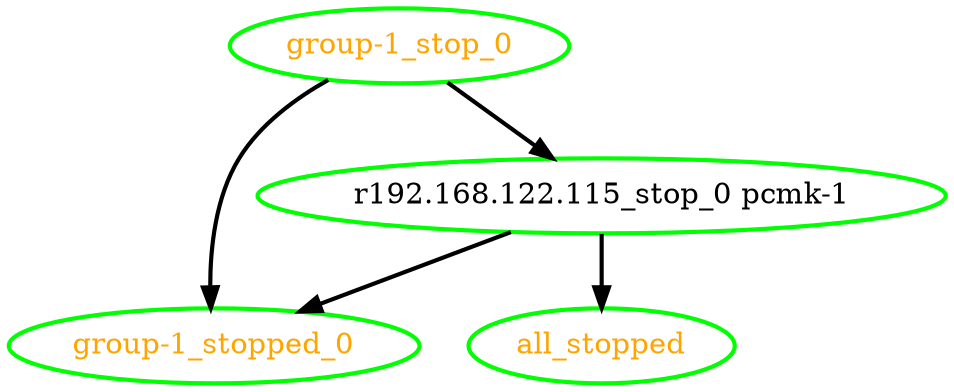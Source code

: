 digraph "g" {
"all_stopped" [ style=bold color="green" fontcolor="orange"]
"group-1_stop_0" -> "group-1_stopped_0" [ style = bold]
"group-1_stop_0" -> "r192.168.122.115_stop_0 pcmk-1" [ style = bold]
"group-1_stop_0" [ style=bold color="green" fontcolor="orange"]
"group-1_stopped_0" [ style=bold color="green" fontcolor="orange"]
"r192.168.122.115_stop_0 pcmk-1" -> "all_stopped" [ style = bold]
"r192.168.122.115_stop_0 pcmk-1" -> "group-1_stopped_0" [ style = bold]
"r192.168.122.115_stop_0 pcmk-1" [ style=bold color="green" fontcolor="black"]
}
